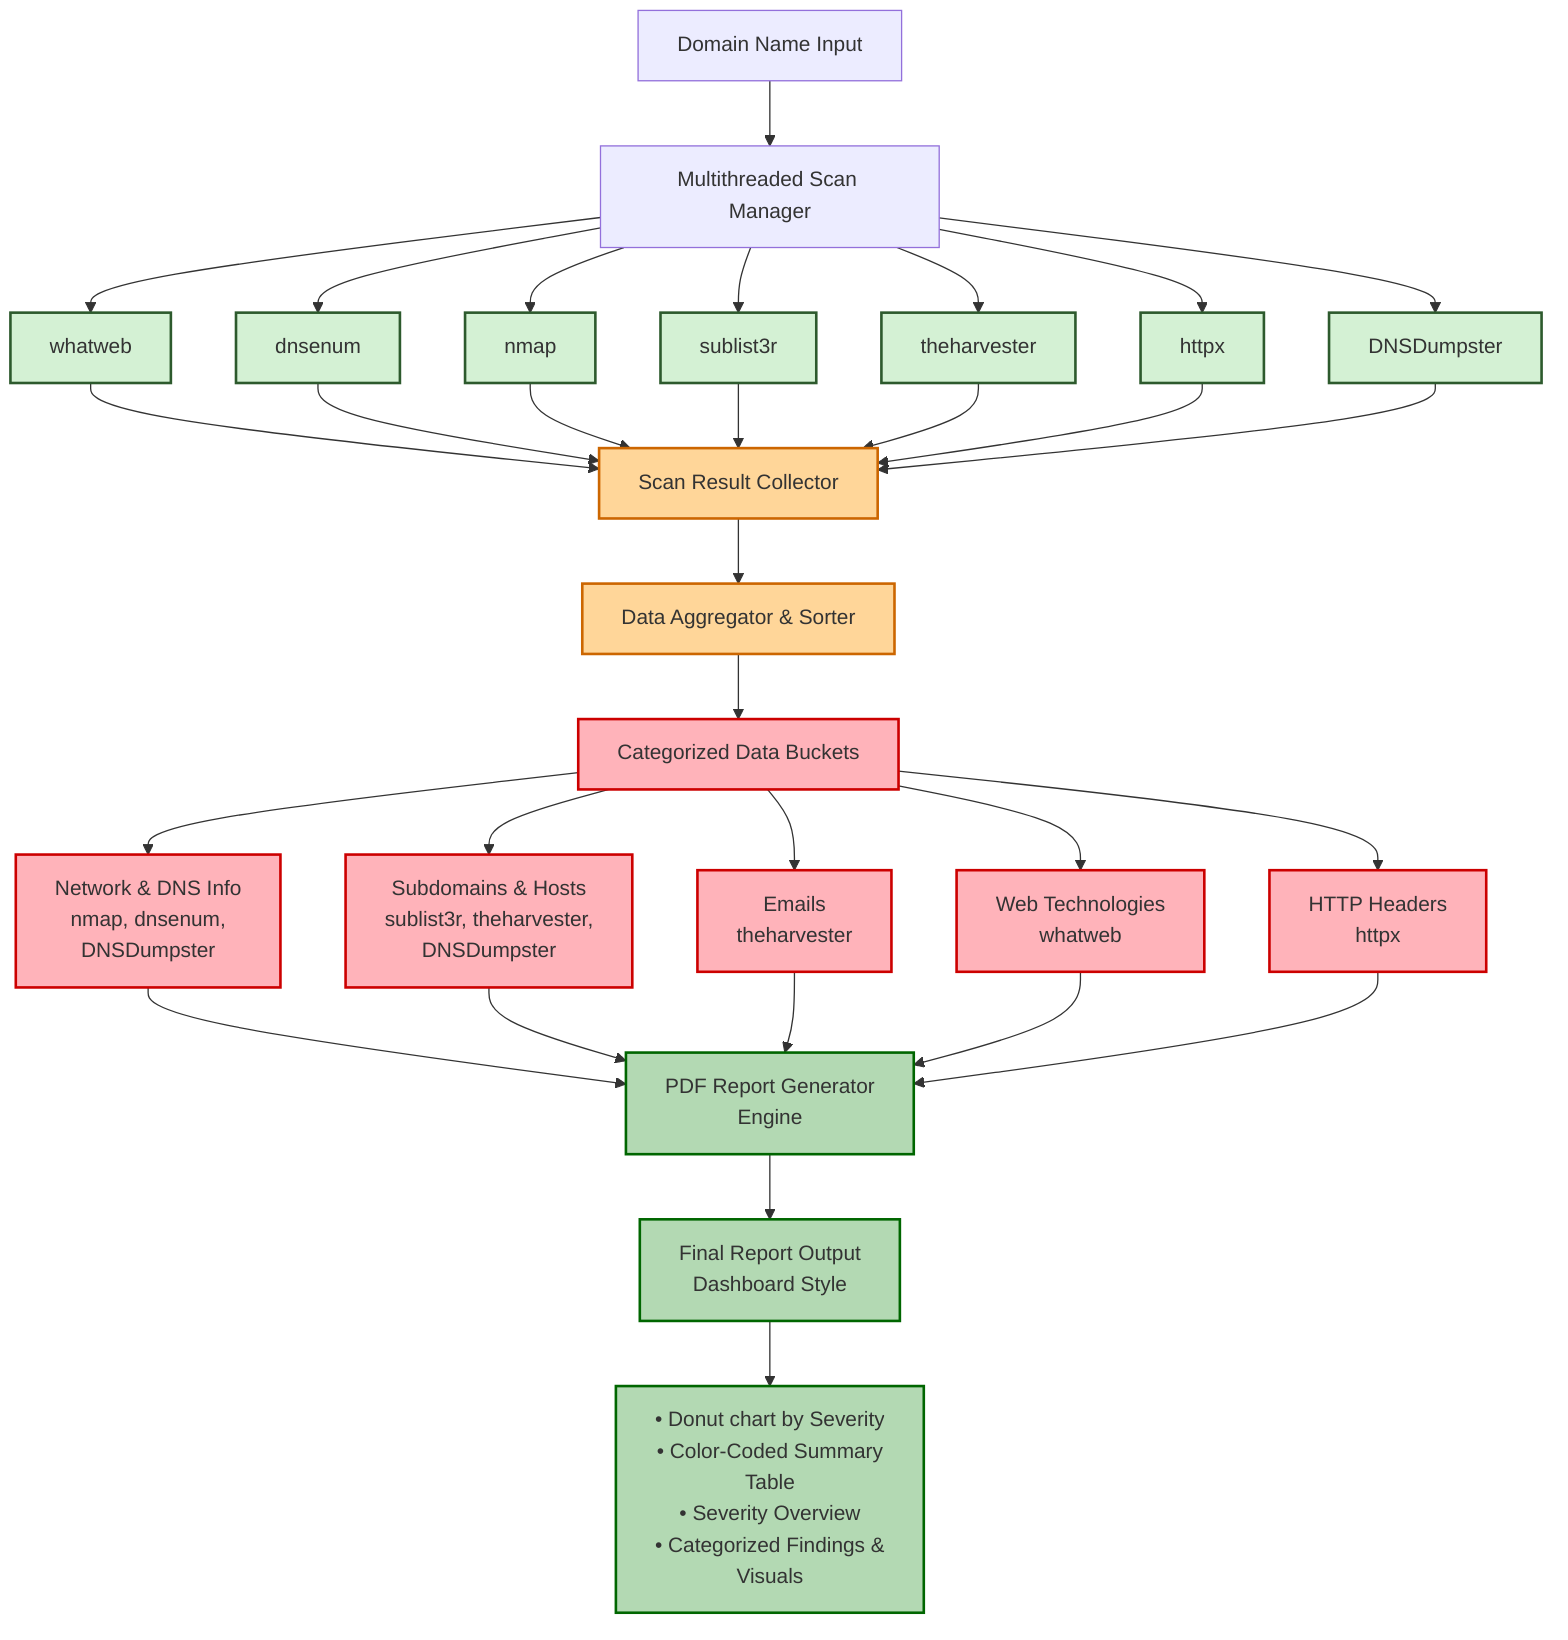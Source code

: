 flowchart TD
    A[Domain Name Input] --> B[Multithreaded Scan Manager]
    
    B --> C[whatweb]
    B --> D[dnsenum]
    B --> E[nmap]
    B --> F[sublist3r]
    B --> G[theharvester]
    B --> H[httpx]
    B --> I[DNSDumpster]
    
    C --> J[Scan Result Collector]
    D --> J
    E --> J
    F --> J
    G --> J
    H --> J
    I --> J
    
    J --> K[Data Aggregator & Sorter]
    
    K --> L[Categorized Data Buckets]
    
    L --> M[Network & DNS Info<br/>nmap, dnsenum,<br/>DNSDumpster]
    L --> N[Subdomains & Hosts<br/>sublist3r, theharvester,<br/>DNSDumpster]
    L --> O[Emails<br/>theharvester]
    L --> P[Web Technologies<br/>whatweb]
    L --> Q[HTTP Headers<br/>httpx]
    
    M --> R[PDF Report Generator<br/>Engine]
    N --> R
    O --> R
    P --> R
    Q --> R
    
    R --> S[Final Report Output<br/>Dashboard Style]
    
    S --> T[• Donut chart by Severity<br/>• Color-Coded Summary<br/>Table<br/>• Severity Overview<br/>• Categorized Findings &<br/>Visuals]
    
    classDef scanTools fill:#d4f1d4,stroke:#2d5a2d,stroke-width:2px
    classDef dataFlow fill:#ffd699,stroke:#cc6600,stroke-width:2px
    classDef categories fill:#ffb3ba,stroke:#cc0000,stroke-width:2px
    classDef output fill:#b3d9b3,stroke:#006600,stroke-width:2px
    
    class C,D,E,F,G,H,I scanTools
    class J,K dataFlow
    class L,M,N,O,P,Q categories
    class R,S,T output